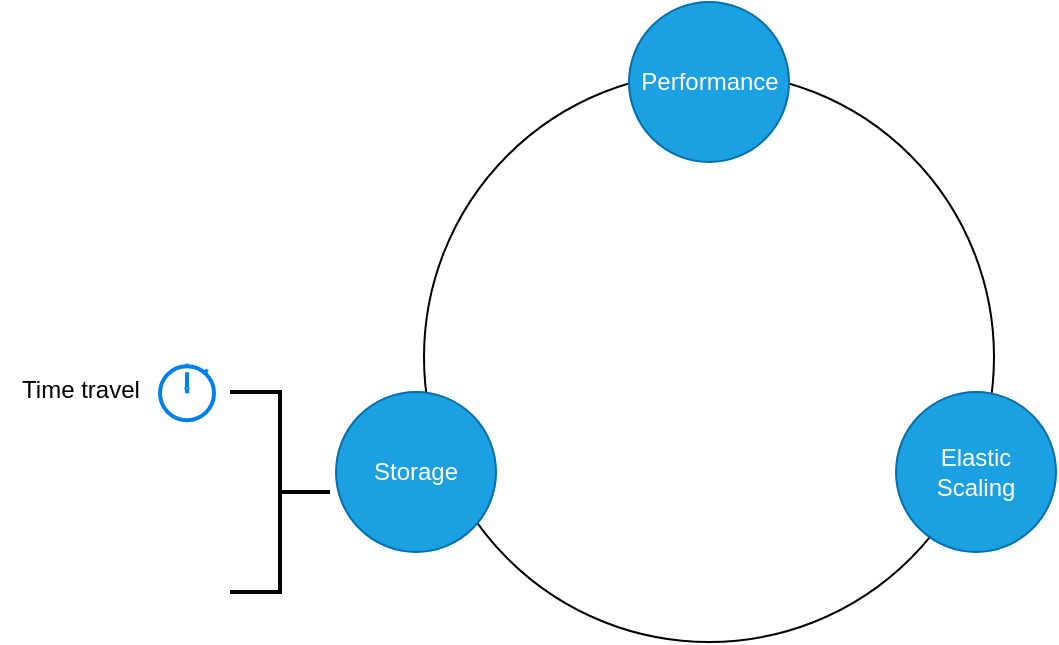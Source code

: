 <mxfile version="22.1.3" type="github">
  <diagram name="第 1 页" id="AdArlx59QjhBIkUGhL2v">
    <mxGraphModel dx="858" dy="505" grid="1" gridSize="10" guides="1" tooltips="1" connect="1" arrows="1" fold="1" page="1" pageScale="1" pageWidth="827" pageHeight="1169" math="0" shadow="0">
      <root>
        <mxCell id="0" />
        <mxCell id="1" parent="0" />
        <mxCell id="dzQiU4bibB6O6Dchx6-J-9" value="" style="ellipse;whiteSpace=wrap;html=1;aspect=fixed;" vertex="1" parent="1">
          <mxGeometry x="284" y="325" width="285" height="285" as="geometry" />
        </mxCell>
        <mxCell id="dzQiU4bibB6O6Dchx6-J-1" value="Performance" style="ellipse;whiteSpace=wrap;html=1;aspect=fixed;fillColor=#1ba1e2;fontColor=#ffffff;strokeColor=#006EAF;" vertex="1" parent="1">
          <mxGeometry x="386.5" y="290" width="80" height="80" as="geometry" />
        </mxCell>
        <mxCell id="dzQiU4bibB6O6Dchx6-J-2" value="Storage" style="ellipse;whiteSpace=wrap;html=1;aspect=fixed;fillColor=#1ba1e2;fontColor=#ffffff;strokeColor=#006EAF;" vertex="1" parent="1">
          <mxGeometry x="240" y="485" width="80" height="80" as="geometry" />
        </mxCell>
        <mxCell id="dzQiU4bibB6O6Dchx6-J-3" value="Elastic Scaling" style="ellipse;whiteSpace=wrap;html=1;aspect=fixed;fillColor=#1ba1e2;fontColor=#ffffff;strokeColor=#006EAF;" vertex="1" parent="1">
          <mxGeometry x="520" y="485" width="80" height="80" as="geometry" />
        </mxCell>
        <mxCell id="dzQiU4bibB6O6Dchx6-J-11" value="" style="strokeWidth=2;html=1;shape=mxgraph.flowchart.annotation_2;align=left;labelPosition=right;pointerEvents=1;rotation=180;" vertex="1" parent="1">
          <mxGeometry x="187" y="485" width="50" height="100" as="geometry" />
        </mxCell>
        <mxCell id="dzQiU4bibB6O6Dchx6-J-12" value="" style="html=1;verticalLabelPosition=bottom;align=center;labelBackgroundColor=#ffffff;verticalAlign=top;strokeWidth=2;strokeColor=#0080F0;shadow=0;dashed=0;shape=mxgraph.ios7.icons.stopwatch;" vertex="1" parent="1">
          <mxGeometry x="152" y="470.9" width="27" height="28.2" as="geometry" />
        </mxCell>
        <mxCell id="dzQiU4bibB6O6Dchx6-J-14" value="Time travel" style="text;html=1;align=center;verticalAlign=middle;resizable=0;points=[];autosize=1;strokeColor=none;fillColor=none;" vertex="1" parent="1">
          <mxGeometry x="72" y="469.1" width="80" height="30" as="geometry" />
        </mxCell>
      </root>
    </mxGraphModel>
  </diagram>
</mxfile>
